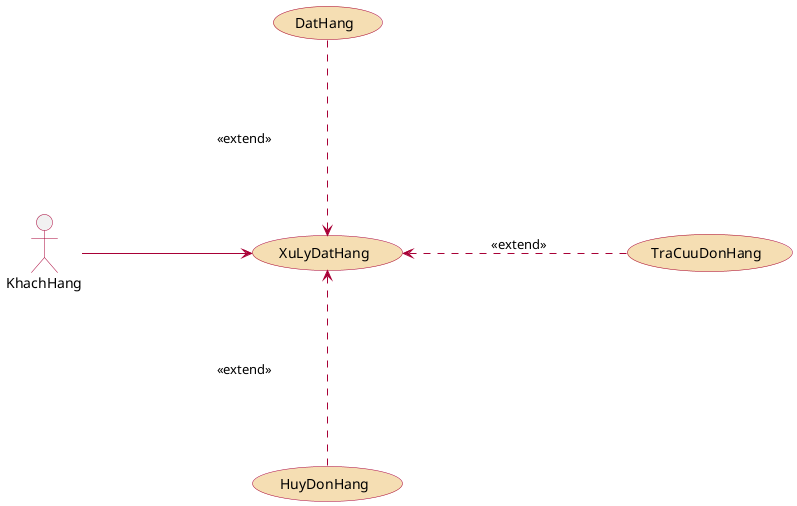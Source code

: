 @startuml
left to right direction
actor KhachHang #line:A80036;
usecase XuLyDatHang #Wheat;line:A80036;
usecase DatHang #Wheat;line:A80036;
usecase TraCuuDonHang #Wheat;line:A80036;
usecase HuyDonHang #Wheat;line:A80036;

KhachHang  --> XuLyDatHang #line:A80036 : \t\t\t\t
XuLyDatHang  <.left.  DatHang #line:A80036 : \n\n\n\n<<extend>>\n\n\n\n
XuLyDatHang  <.down.  TraCuuDonHang #line:A80036 : \t\t <<extend>> \t\t
XuLyDatHang  <.right.  HuyDonHang #line:A80036 : \n\n\n\n<<extend>>\n\n\n\n
@endum